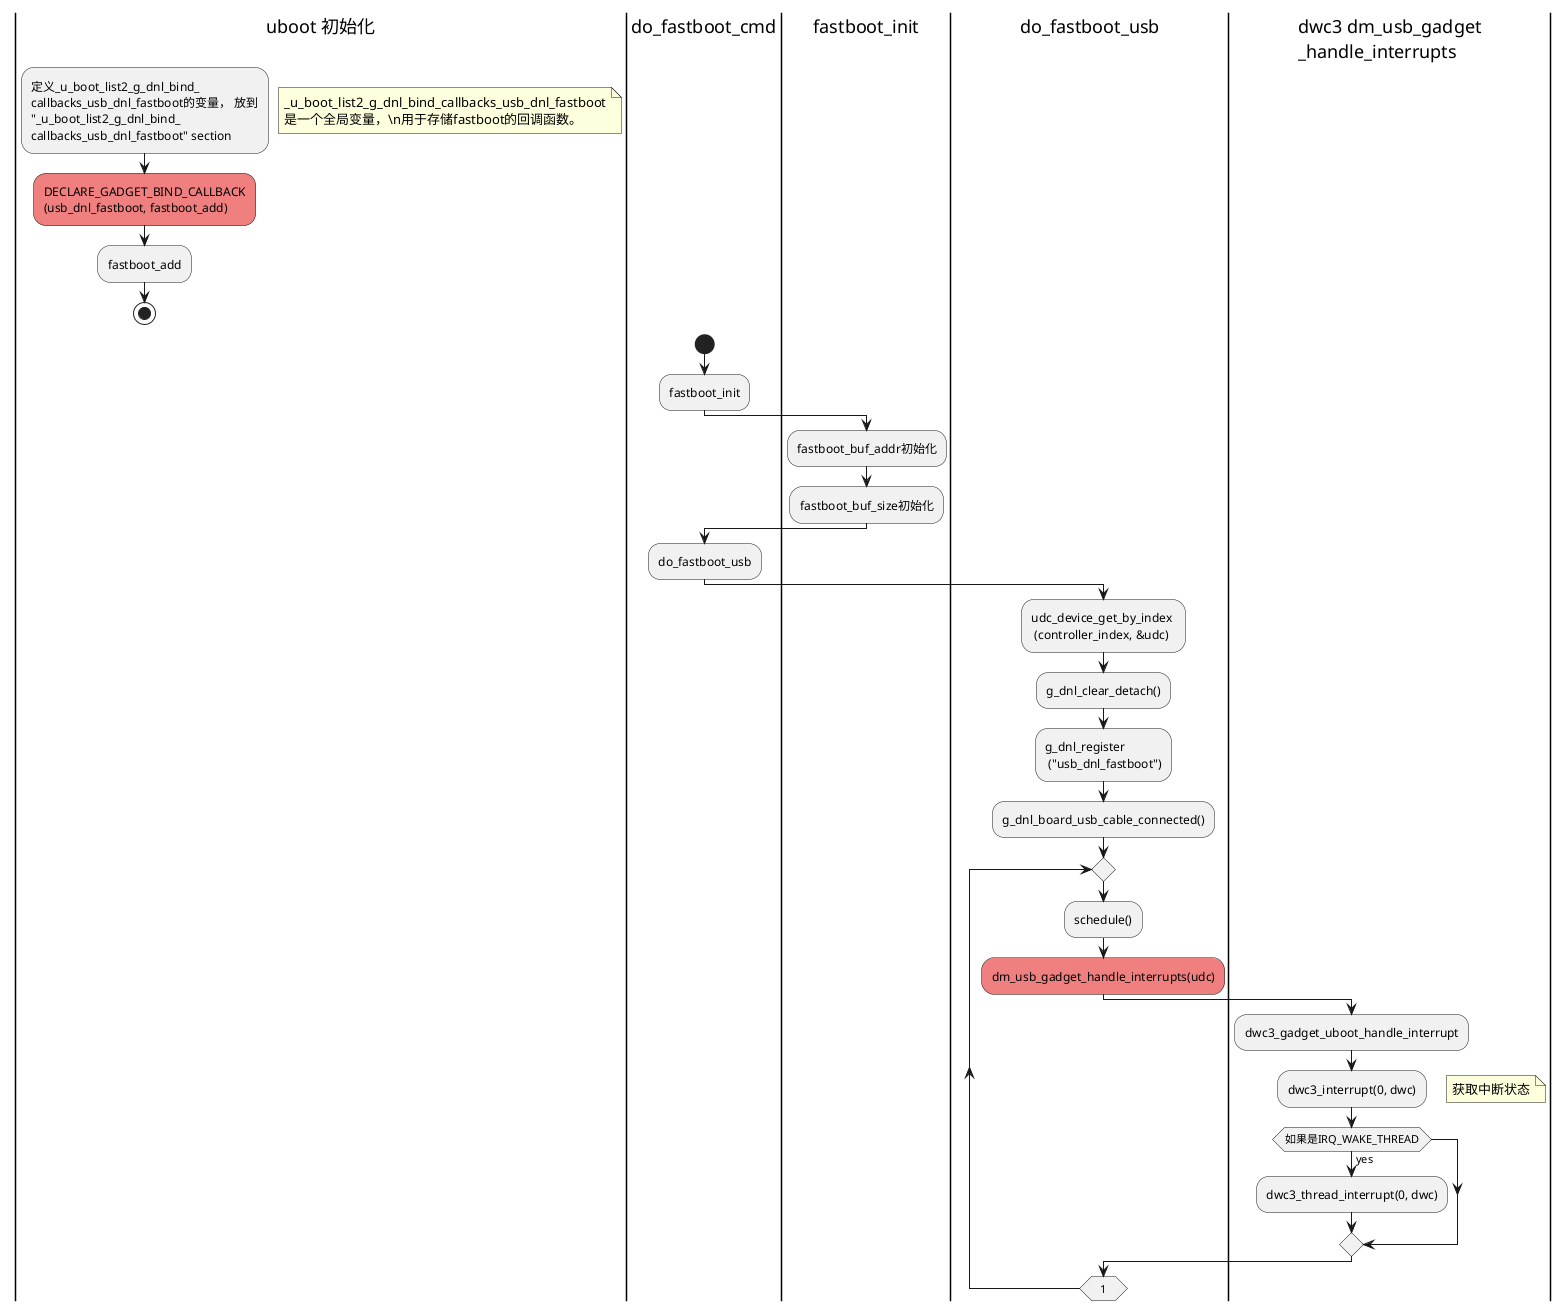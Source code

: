 @startuml

|uboot 初始化|
:定义_u_boot_list2_g_dnl_bind_\ncallbacks_usb_dnl_fastboot的变量， 放到\n"_u_boot_list2_g_dnl_bind_\ncallbacks_usb_dnl_fastboot" section;
floating note right
  _u_boot_list2_g_dnl_bind_callbacks_usb_dnl_fastboot
  是一个全局变量，\n用于存储fastboot的回调函数。
end note
#LightCoral:DECLARE_GADGET_BIND_CALLBACK\n(usb_dnl_fastboot, fastboot_add);
:fastboot_add;
stop
|do_fastboot_cmd|
start
:fastboot_init;

|fastboot_init|
:fastboot_buf_addr初始化;
:fastboot_buf_size初始化;
|do_fastboot_cmd|
:do_fastboot_usb;
|do_fastboot_usb|
:udc_device_get_by_index \n (controller_index, &udc);
:g_dnl_clear_detach();
:g_dnl_register \n ("usb_dnl_fastboot");
:g_dnl_board_usb_cable_connected();
repeat
  :schedule();
  #LightCoral:dm_usb_gadget_handle_interrupts(udc);
  |dwc3 dm_usb_gadget\n_handle_interrupts|
  :dwc3_gadget_uboot_handle_interrupt;
  :dwc3_interrupt(0, dwc);
  floating note right: 获取中断状态 
  if (如果是IRQ_WAKE_THREAD) then (yes)
    :dwc3_thread_interrupt(0, dwc);
  endif
  |do_fastboot_usb|
repeat while(1)


@enduml
